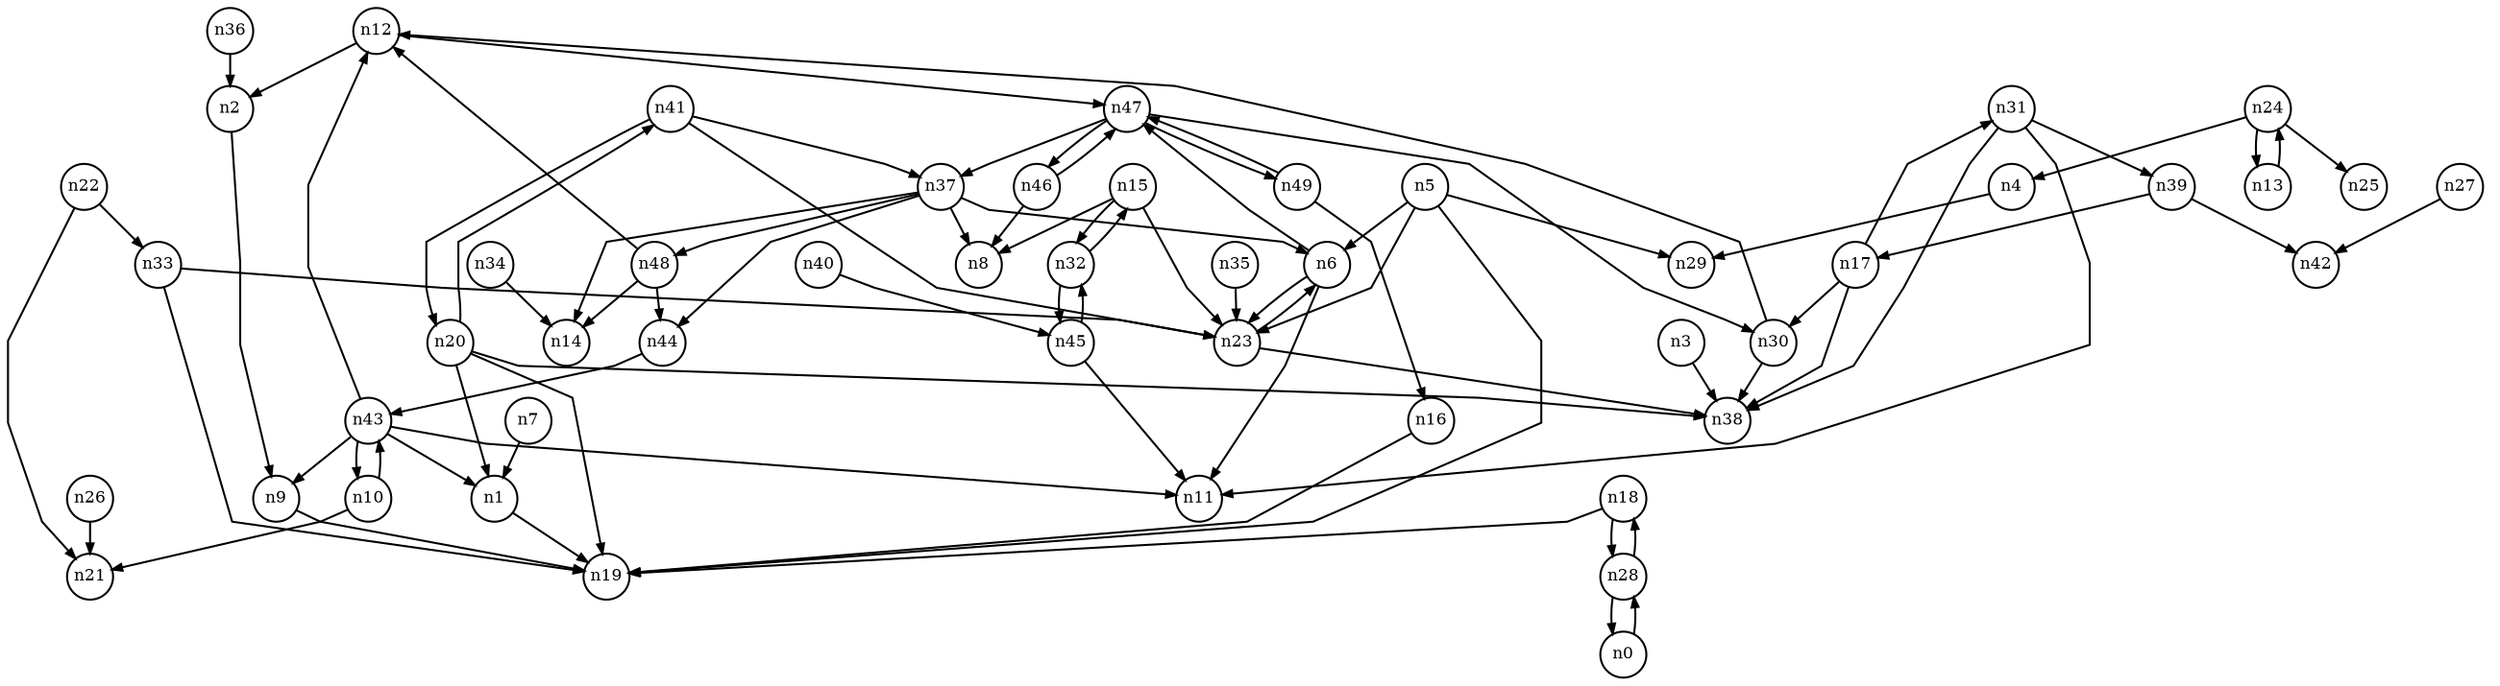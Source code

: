 digraph G{
splines=polyline;
ranksep=0.22;
nodesep=0.22;
nodesize=0.16;
fontsize=8
edge [arrowsize=0.5]
node [fontsize=8 shape=circle width=0.32 fixedsize=shape];

n1 -> n19
n9 -> n19
n2 -> n9
n3 -> n38
n4 -> n29
n6 -> n11
n6 -> n23
n6 -> n47
n5 -> n6
n5 -> n19
n5 -> n23
n5 -> n29
n23 -> n38
n23 -> n6
n7 -> n1
n10 -> n21
n10 -> n43
n12 -> n2
n12 -> n47
n47 -> n30
n47 -> n37
n47 -> n46
n47 -> n49
n15 -> n8
n15 -> n23
n15 -> n32
n16 -> n19
n30 -> n38
n30 -> n12
n17 -> n30
n17 -> n31
n17 -> n38
n31 -> n11
n31 -> n38
n31 -> n39
n18 -> n19
n18 -> n28
n28 -> n0
n28 -> n18
n20 -> n1
n20 -> n19
n20 -> n38
n20 -> n41
n22 -> n21
n22 -> n33
n33 -> n19
n33 -> n23
n24 -> n4
n24 -> n13
n24 -> n25
n13 -> n24
n26 -> n21
n27 -> n42
n0 -> n28
n32 -> n15
n32 -> n45
n45 -> n11
n45 -> n32
n34 -> n14
n35 -> n23
n36 -> n2
n37 -> n6
n37 -> n8
n37 -> n14
n37 -> n44
n37 -> n48
n44 -> n43
n48 -> n14
n48 -> n44
n48 -> n12
n39 -> n17
n39 -> n42
n40 -> n45
n41 -> n20
n41 -> n23
n41 -> n37
n43 -> n1
n43 -> n9
n43 -> n10
n43 -> n11
n43 -> n12
n46 -> n8
n46 -> n47
n49 -> n16
n49 -> n47
}
